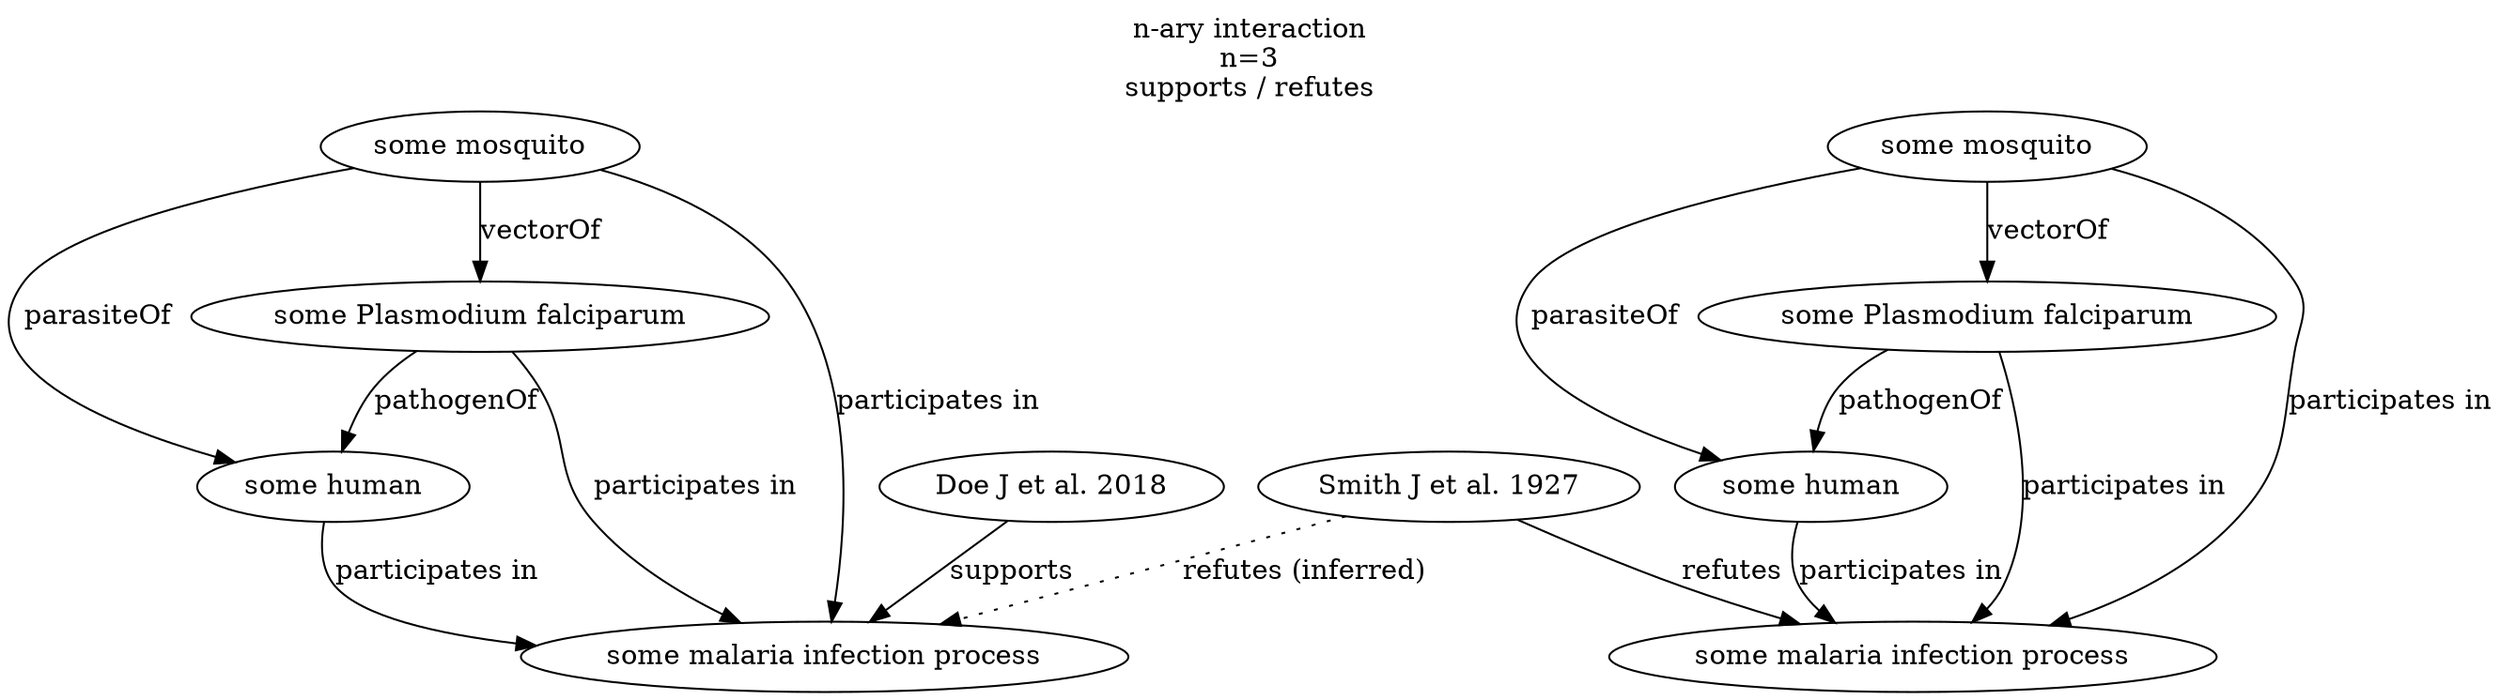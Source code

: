 digraph pairwise {
    #rankdir=LR;
    labelloc="t";
    label="n-ary interaction\nn=3\nsupports / refutes";
    a1 [label="some mosquito"];
    b1 [label="some Plasmodium falciparum"];
    c1 [label="some human"];
    d1 [label="some malaria infection process"];

    a1 -> b1 [label="vectorOf"];
    b1 -> c1 [label="pathogenOf"];
    a1 -> c1 [label="parasiteOf"];

    a1 -> d1 [label="participates in"];
    b1 -> d1 [label="participates in"];
    c1 -> d1 [label="participates in"];

    s1 [label="Doe J et al. 2018"];
    s1 -> d1 [label="supports"];

    a2 [label="some mosquito"];
    b2 [label="some Plasmodium falciparum"];
    c2 [label="some human"];
    d2 [label="some malaria infection process"];

    a2 -> b2 [label="vectorOf"];
    b2 -> c2 [label="pathogenOf"];
    a2 -> c2 [label="parasiteOf"];

    a2 -> d2 [label="participates in"];
    b2 -> d2 [label="participates in"];
    c2 -> d2 [label="participates in"];

    s2 [label="Smith J et al. 1927"]
    s2 -> d2 [label="refutes"];
    s2 -> d1 [label="refutes (inferred)", style="dotted"]; 
}

